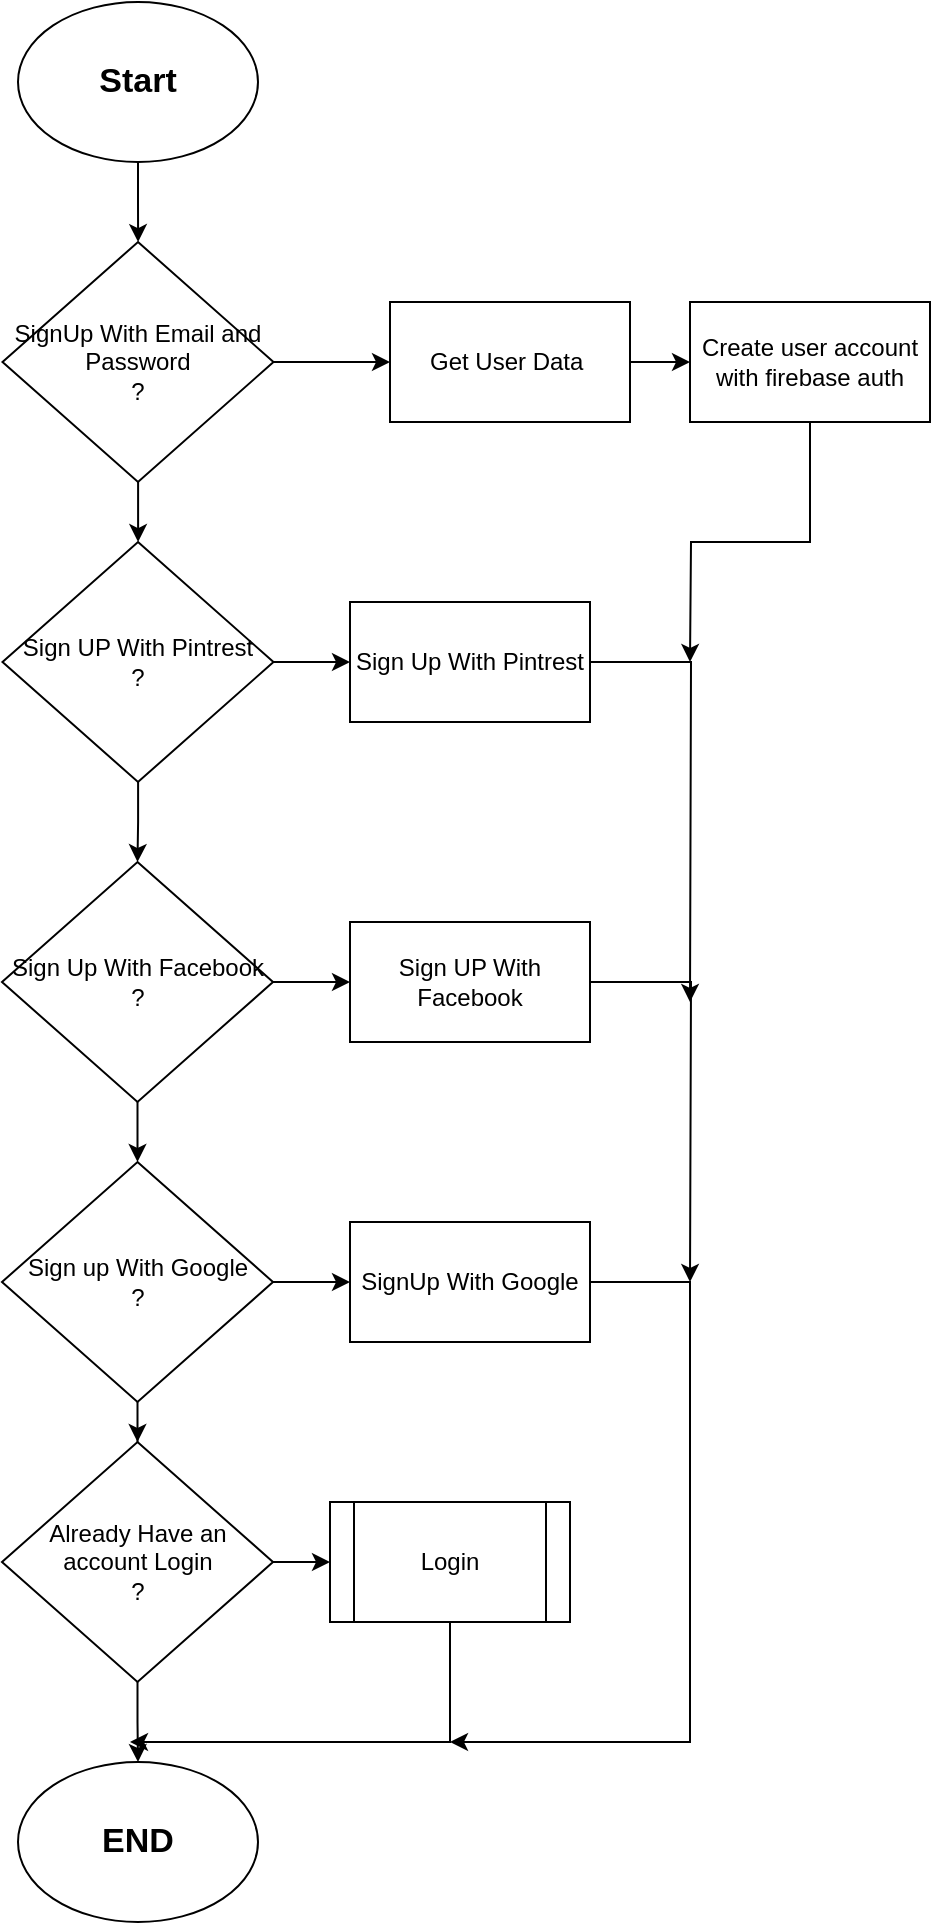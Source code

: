 <mxfile version="13.6.2" type="device"><diagram id="C5RBs43oDa-KdzZeNtuy" name="Page-1"><mxGraphModel dx="1024" dy="592" grid="1" gridSize="10" guides="1" tooltips="1" connect="1" arrows="1" fold="1" page="1" pageScale="1" pageWidth="827" pageHeight="1169" math="0" shadow="0"><root><mxCell id="WIyWlLk6GJQsqaUBKTNV-0"/><mxCell id="WIyWlLk6GJQsqaUBKTNV-1" parent="WIyWlLk6GJQsqaUBKTNV-0"/><mxCell id="O-seqeLriNd352H1Y_mI-20" value="" style="edgeStyle=orthogonalEdgeStyle;rounded=0;orthogonalLoop=1;jettySize=auto;html=1;" edge="1" parent="WIyWlLk6GJQsqaUBKTNV-1" source="O-seqeLriNd352H1Y_mI-0" target="O-seqeLriNd352H1Y_mI-3"><mxGeometry relative="1" as="geometry"/></mxCell><mxCell id="O-seqeLriNd352H1Y_mI-0" value="&lt;b&gt;&lt;font style=&quot;font-size: 17px&quot;&gt;Start&lt;/font&gt;&lt;/b&gt;" style="ellipse;whiteSpace=wrap;html=1;" vertex="1" parent="WIyWlLk6GJQsqaUBKTNV-1"><mxGeometry x="354" y="10" width="120" height="80" as="geometry"/></mxCell><mxCell id="O-seqeLriNd352H1Y_mI-1" value="" style="edgeStyle=orthogonalEdgeStyle;rounded=0;orthogonalLoop=1;jettySize=auto;html=1;" edge="1" parent="WIyWlLk6GJQsqaUBKTNV-1" source="O-seqeLriNd352H1Y_mI-3" target="O-seqeLriNd352H1Y_mI-5"><mxGeometry relative="1" as="geometry"/></mxCell><mxCell id="O-seqeLriNd352H1Y_mI-2" value="" style="edgeStyle=orthogonalEdgeStyle;rounded=0;orthogonalLoop=1;jettySize=auto;html=1;" edge="1" parent="WIyWlLk6GJQsqaUBKTNV-1" source="O-seqeLriNd352H1Y_mI-3" target="O-seqeLriNd352H1Y_mI-9"><mxGeometry relative="1" as="geometry"/></mxCell><mxCell id="O-seqeLriNd352H1Y_mI-3" value="SignUp With Email and Password&lt;br&gt;?" style="rhombus;whiteSpace=wrap;html=1;" vertex="1" parent="WIyWlLk6GJQsqaUBKTNV-1"><mxGeometry x="346.25" y="130" width="135.5" height="120" as="geometry"/></mxCell><mxCell id="O-seqeLriNd352H1Y_mI-4" value="" style="edgeStyle=orthogonalEdgeStyle;rounded=0;orthogonalLoop=1;jettySize=auto;html=1;" edge="1" parent="WIyWlLk6GJQsqaUBKTNV-1" source="O-seqeLriNd352H1Y_mI-5"><mxGeometry relative="1" as="geometry"><mxPoint x="690" y="190" as="targetPoint"/></mxGeometry></mxCell><mxCell id="O-seqeLriNd352H1Y_mI-5" value="Get User Data&amp;nbsp;" style="rounded=0;whiteSpace=wrap;html=1;" vertex="1" parent="WIyWlLk6GJQsqaUBKTNV-1"><mxGeometry x="540" y="160" width="120" height="60" as="geometry"/></mxCell><mxCell id="O-seqeLriNd352H1Y_mI-7" value="" style="edgeStyle=orthogonalEdgeStyle;rounded=0;orthogonalLoop=1;jettySize=auto;html=1;" edge="1" parent="WIyWlLk6GJQsqaUBKTNV-1" source="O-seqeLriNd352H1Y_mI-9" target="O-seqeLriNd352H1Y_mI-11"><mxGeometry relative="1" as="geometry"/></mxCell><mxCell id="O-seqeLriNd352H1Y_mI-8" value="" style="edgeStyle=orthogonalEdgeStyle;rounded=0;orthogonalLoop=1;jettySize=auto;html=1;" edge="1" parent="WIyWlLk6GJQsqaUBKTNV-1" source="O-seqeLriNd352H1Y_mI-9" target="O-seqeLriNd352H1Y_mI-14"><mxGeometry relative="1" as="geometry"/></mxCell><mxCell id="O-seqeLriNd352H1Y_mI-9" value="Sign UP With Pintrest&lt;br&gt;?" style="rhombus;whiteSpace=wrap;html=1;" vertex="1" parent="WIyWlLk6GJQsqaUBKTNV-1"><mxGeometry x="346.25" y="280" width="135.5" height="120" as="geometry"/></mxCell><mxCell id="O-seqeLriNd352H1Y_mI-31" style="edgeStyle=orthogonalEdgeStyle;rounded=0;orthogonalLoop=1;jettySize=auto;html=1;" edge="1" parent="WIyWlLk6GJQsqaUBKTNV-1" source="O-seqeLriNd352H1Y_mI-11"><mxGeometry relative="1" as="geometry"><mxPoint x="690" y="510" as="targetPoint"/></mxGeometry></mxCell><mxCell id="O-seqeLriNd352H1Y_mI-11" value="Sign Up With Pintrest" style="rounded=0;whiteSpace=wrap;html=1;" vertex="1" parent="WIyWlLk6GJQsqaUBKTNV-1"><mxGeometry x="520" y="310" width="120" height="60" as="geometry"/></mxCell><mxCell id="O-seqeLriNd352H1Y_mI-12" value="" style="edgeStyle=orthogonalEdgeStyle;rounded=0;orthogonalLoop=1;jettySize=auto;html=1;" edge="1" parent="WIyWlLk6GJQsqaUBKTNV-1" source="O-seqeLriNd352H1Y_mI-14" target="O-seqeLriNd352H1Y_mI-16"><mxGeometry relative="1" as="geometry"/></mxCell><mxCell id="O-seqeLriNd352H1Y_mI-13" value="" style="edgeStyle=orthogonalEdgeStyle;rounded=0;orthogonalLoop=1;jettySize=auto;html=1;" edge="1" parent="WIyWlLk6GJQsqaUBKTNV-1" source="O-seqeLriNd352H1Y_mI-14" target="O-seqeLriNd352H1Y_mI-18"><mxGeometry relative="1" as="geometry"/></mxCell><mxCell id="O-seqeLriNd352H1Y_mI-14" value="Sign Up With Facebook&lt;br&gt;?" style="rhombus;whiteSpace=wrap;html=1;" vertex="1" parent="WIyWlLk6GJQsqaUBKTNV-1"><mxGeometry x="346" y="440" width="135.5" height="120" as="geometry"/></mxCell><mxCell id="O-seqeLriNd352H1Y_mI-30" style="edgeStyle=orthogonalEdgeStyle;rounded=0;orthogonalLoop=1;jettySize=auto;html=1;" edge="1" parent="WIyWlLk6GJQsqaUBKTNV-1" source="O-seqeLriNd352H1Y_mI-16"><mxGeometry relative="1" as="geometry"><mxPoint x="690" y="650" as="targetPoint"/></mxGeometry></mxCell><mxCell id="O-seqeLriNd352H1Y_mI-16" value="Sign UP With Facebook" style="rounded=0;whiteSpace=wrap;html=1;" vertex="1" parent="WIyWlLk6GJQsqaUBKTNV-1"><mxGeometry x="520" y="470" width="120" height="60" as="geometry"/></mxCell><mxCell id="O-seqeLriNd352H1Y_mI-17" value="" style="edgeStyle=orthogonalEdgeStyle;rounded=0;orthogonalLoop=1;jettySize=auto;html=1;" edge="1" parent="WIyWlLk6GJQsqaUBKTNV-1" source="O-seqeLriNd352H1Y_mI-18" target="O-seqeLriNd352H1Y_mI-19"><mxGeometry relative="1" as="geometry"/></mxCell><mxCell id="O-seqeLriNd352H1Y_mI-24" value="" style="edgeStyle=orthogonalEdgeStyle;rounded=0;orthogonalLoop=1;jettySize=auto;html=1;" edge="1" parent="WIyWlLk6GJQsqaUBKTNV-1" source="O-seqeLriNd352H1Y_mI-18" target="O-seqeLriNd352H1Y_mI-22"><mxGeometry relative="1" as="geometry"/></mxCell><mxCell id="O-seqeLriNd352H1Y_mI-18" value="Sign up With Google&lt;br&gt;?" style="rhombus;whiteSpace=wrap;html=1;" vertex="1" parent="WIyWlLk6GJQsqaUBKTNV-1"><mxGeometry x="346" y="590" width="135.5" height="120" as="geometry"/></mxCell><mxCell id="O-seqeLriNd352H1Y_mI-29" style="edgeStyle=orthogonalEdgeStyle;rounded=0;orthogonalLoop=1;jettySize=auto;html=1;" edge="1" parent="WIyWlLk6GJQsqaUBKTNV-1" source="O-seqeLriNd352H1Y_mI-19"><mxGeometry relative="1" as="geometry"><mxPoint x="570" y="880" as="targetPoint"/><Array as="points"><mxPoint x="690" y="650"/><mxPoint x="690" y="880"/></Array></mxGeometry></mxCell><mxCell id="O-seqeLriNd352H1Y_mI-19" value="SignUp With Google" style="rounded=0;whiteSpace=wrap;html=1;" vertex="1" parent="WIyWlLk6GJQsqaUBKTNV-1"><mxGeometry x="520" y="620" width="120" height="60" as="geometry"/></mxCell><mxCell id="O-seqeLriNd352H1Y_mI-32" style="edgeStyle=orthogonalEdgeStyle;rounded=0;orthogonalLoop=1;jettySize=auto;html=1;" edge="1" parent="WIyWlLk6GJQsqaUBKTNV-1" source="O-seqeLriNd352H1Y_mI-21"><mxGeometry relative="1" as="geometry"><mxPoint x="690" y="340" as="targetPoint"/></mxGeometry></mxCell><mxCell id="O-seqeLriNd352H1Y_mI-21" value="Create user account with firebase auth" style="rounded=0;whiteSpace=wrap;html=1;" vertex="1" parent="WIyWlLk6GJQsqaUBKTNV-1"><mxGeometry x="690" y="160" width="120" height="60" as="geometry"/></mxCell><mxCell id="O-seqeLriNd352H1Y_mI-25" value="" style="edgeStyle=orthogonalEdgeStyle;rounded=0;orthogonalLoop=1;jettySize=auto;html=1;" edge="1" parent="WIyWlLk6GJQsqaUBKTNV-1" source="O-seqeLriNd352H1Y_mI-22" target="O-seqeLriNd352H1Y_mI-23"><mxGeometry relative="1" as="geometry"/></mxCell><mxCell id="O-seqeLriNd352H1Y_mI-27" value="" style="edgeStyle=orthogonalEdgeStyle;rounded=0;orthogonalLoop=1;jettySize=auto;html=1;" edge="1" parent="WIyWlLk6GJQsqaUBKTNV-1" source="O-seqeLriNd352H1Y_mI-22" target="O-seqeLriNd352H1Y_mI-26"><mxGeometry relative="1" as="geometry"/></mxCell><mxCell id="O-seqeLriNd352H1Y_mI-22" value="Already Have an account Login&lt;br&gt;?" style="rhombus;whiteSpace=wrap;html=1;" vertex="1" parent="WIyWlLk6GJQsqaUBKTNV-1"><mxGeometry x="346" y="730" width="135.5" height="120" as="geometry"/></mxCell><mxCell id="O-seqeLriNd352H1Y_mI-28" style="edgeStyle=orthogonalEdgeStyle;rounded=0;orthogonalLoop=1;jettySize=auto;html=1;" edge="1" parent="WIyWlLk6GJQsqaUBKTNV-1" source="O-seqeLriNd352H1Y_mI-23"><mxGeometry relative="1" as="geometry"><mxPoint x="410" y="880" as="targetPoint"/><Array as="points"><mxPoint x="570" y="880"/></Array></mxGeometry></mxCell><mxCell id="O-seqeLriNd352H1Y_mI-23" value="Login" style="shape=process;whiteSpace=wrap;html=1;backgroundOutline=1;" vertex="1" parent="WIyWlLk6GJQsqaUBKTNV-1"><mxGeometry x="510" y="760" width="120" height="60" as="geometry"/></mxCell><mxCell id="O-seqeLriNd352H1Y_mI-26" value="&lt;b&gt;&lt;font style=&quot;font-size: 17px&quot;&gt;END&lt;/font&gt;&lt;/b&gt;" style="ellipse;whiteSpace=wrap;html=1;" vertex="1" parent="WIyWlLk6GJQsqaUBKTNV-1"><mxGeometry x="354" y="890" width="120" height="80" as="geometry"/></mxCell></root></mxGraphModel></diagram></mxfile>